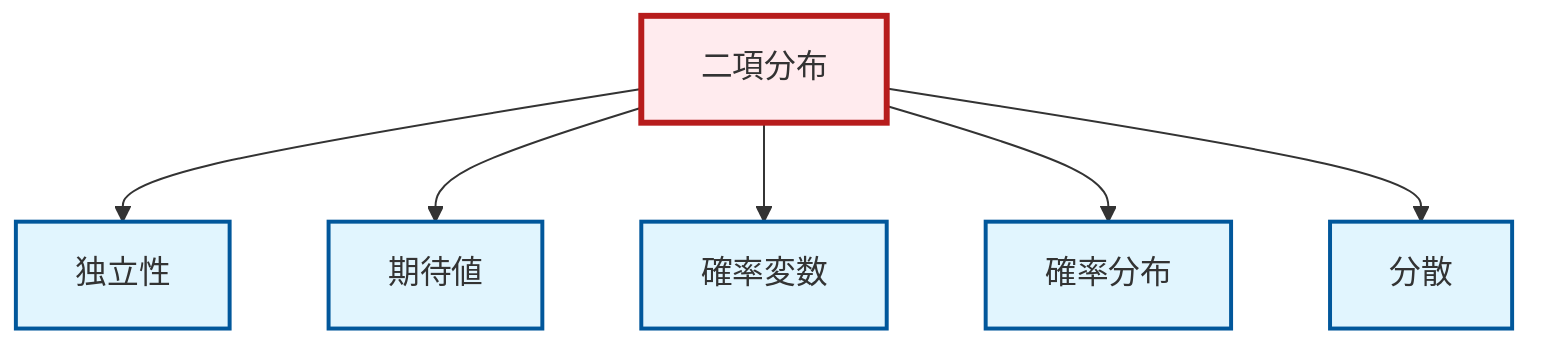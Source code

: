 graph TD
    classDef definition fill:#e1f5fe,stroke:#01579b,stroke-width:2px
    classDef theorem fill:#f3e5f5,stroke:#4a148c,stroke-width:2px
    classDef axiom fill:#fff3e0,stroke:#e65100,stroke-width:2px
    classDef example fill:#e8f5e9,stroke:#1b5e20,stroke-width:2px
    classDef current fill:#ffebee,stroke:#b71c1c,stroke-width:3px
    def-binomial-distribution["二項分布"]:::definition
    def-variance["分散"]:::definition
    def-probability-distribution["確率分布"]:::definition
    def-random-variable["確率変数"]:::definition
    def-independence["独立性"]:::definition
    def-expectation["期待値"]:::definition
    def-binomial-distribution --> def-independence
    def-binomial-distribution --> def-expectation
    def-binomial-distribution --> def-random-variable
    def-binomial-distribution --> def-probability-distribution
    def-binomial-distribution --> def-variance
    class def-binomial-distribution current